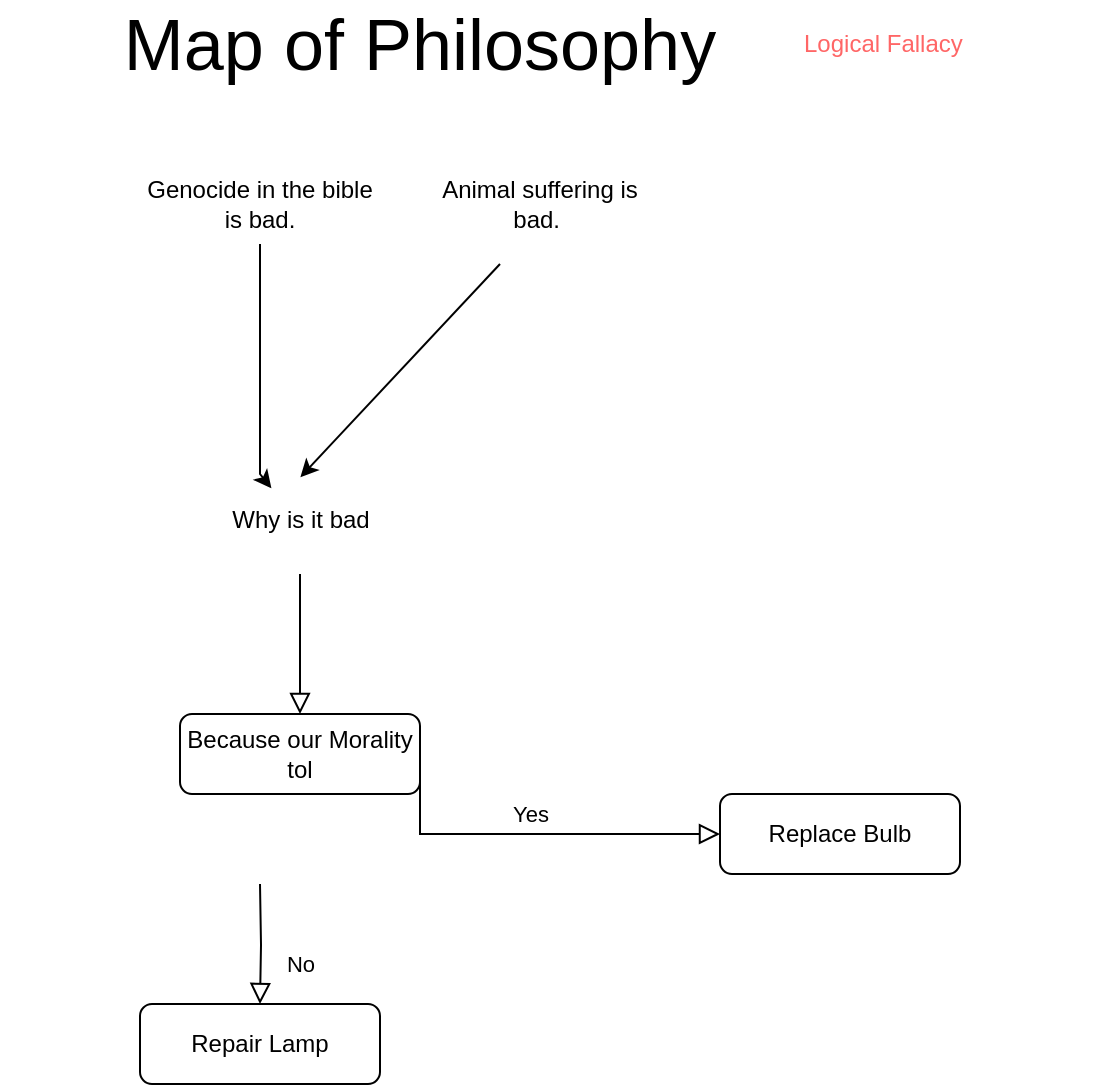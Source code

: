<mxfile version="24.8.3">
  <diagram id="C5RBs43oDa-KdzZeNtuy" name="Page-1">
    <mxGraphModel dx="1059" dy="677" grid="1" gridSize="10" guides="1" tooltips="1" connect="1" arrows="1" fold="1" page="1" pageScale="1" pageWidth="827" pageHeight="1169" math="0" shadow="0">
      <root>
        <mxCell id="WIyWlLk6GJQsqaUBKTNV-0" />
        <mxCell id="WIyWlLk6GJQsqaUBKTNV-1" parent="WIyWlLk6GJQsqaUBKTNV-0" />
        <mxCell id="WIyWlLk6GJQsqaUBKTNV-5" value="" style="edgeStyle=orthogonalEdgeStyle;rounded=0;html=1;jettySize=auto;orthogonalLoop=1;fontSize=11;endArrow=block;endFill=0;endSize=8;strokeWidth=1;shadow=0;labelBackgroundColor=none;" parent="WIyWlLk6GJQsqaUBKTNV-1" source="WIyWlLk6GJQsqaUBKTNV-6" target="WIyWlLk6GJQsqaUBKTNV-7" edge="1">
          <mxGeometry y="10" relative="1" as="geometry">
            <mxPoint as="offset" />
          </mxGeometry>
        </mxCell>
        <mxCell id="WIyWlLk6GJQsqaUBKTNV-6" value="Why is it bad" style="rhombus;html=1;shadow=0;fontFamily=Helvetica;fontSize=12;align=center;strokeWidth=1;spacing=6;spacingTop=-4;strokeColor=none;" parent="WIyWlLk6GJQsqaUBKTNV-1" vertex="1">
          <mxGeometry x="110" y="280" width="100" height="50" as="geometry" />
        </mxCell>
        <mxCell id="WIyWlLk6GJQsqaUBKTNV-7" value="Because our Morality&lt;div&gt;tol&lt;/div&gt;" style="rounded=1;whiteSpace=wrap;html=1;fontSize=12;glass=0;strokeWidth=1;shadow=0;" parent="WIyWlLk6GJQsqaUBKTNV-1" vertex="1">
          <mxGeometry x="100" y="400" width="120" height="40" as="geometry" />
        </mxCell>
        <mxCell id="WIyWlLk6GJQsqaUBKTNV-8" value="No" style="rounded=0;html=1;jettySize=auto;orthogonalLoop=1;fontSize=11;endArrow=block;endFill=0;endSize=8;strokeWidth=1;shadow=0;labelBackgroundColor=none;edgeStyle=orthogonalEdgeStyle;" parent="WIyWlLk6GJQsqaUBKTNV-1" target="WIyWlLk6GJQsqaUBKTNV-11" edge="1">
          <mxGeometry x="0.333" y="20" relative="1" as="geometry">
            <mxPoint as="offset" />
            <mxPoint x="140" y="485" as="sourcePoint" />
          </mxGeometry>
        </mxCell>
        <mxCell id="WIyWlLk6GJQsqaUBKTNV-9" value="Yes" style="edgeStyle=orthogonalEdgeStyle;rounded=0;html=1;jettySize=auto;orthogonalLoop=1;fontSize=11;endArrow=block;endFill=0;endSize=8;strokeWidth=1;shadow=0;labelBackgroundColor=none;exitX=1;exitY=0.5;exitDx=0;exitDy=0;" parent="WIyWlLk6GJQsqaUBKTNV-1" source="WIyWlLk6GJQsqaUBKTNV-7" target="WIyWlLk6GJQsqaUBKTNV-12" edge="1">
          <mxGeometry y="10" relative="1" as="geometry">
            <mxPoint as="offset" />
            <mxPoint x="230" y="450" as="sourcePoint" />
            <Array as="points">
              <mxPoint x="240" y="460" />
              <mxPoint x="240" y="460" />
            </Array>
          </mxGeometry>
        </mxCell>
        <mxCell id="WIyWlLk6GJQsqaUBKTNV-11" value="Repair Lamp" style="rounded=1;whiteSpace=wrap;html=1;fontSize=12;glass=0;strokeWidth=1;shadow=0;" parent="WIyWlLk6GJQsqaUBKTNV-1" vertex="1">
          <mxGeometry x="80" y="545" width="120" height="40" as="geometry" />
        </mxCell>
        <mxCell id="WIyWlLk6GJQsqaUBKTNV-12" value="Replace Bulb" style="rounded=1;whiteSpace=wrap;html=1;fontSize=12;glass=0;strokeWidth=1;shadow=0;" parent="WIyWlLk6GJQsqaUBKTNV-1" vertex="1">
          <mxGeometry x="370" y="440" width="120" height="40" as="geometry" />
        </mxCell>
        <mxCell id="QD0f9zcT27Hbj5ne9ohG-0" value="Genocide in the bible is bad." style="rounded=1;whiteSpace=wrap;html=1;fontSize=12;glass=0;strokeWidth=1;shadow=0;strokeColor=none;" vertex="1" parent="WIyWlLk6GJQsqaUBKTNV-1">
          <mxGeometry x="80" y="125" width="120" height="40" as="geometry" />
        </mxCell>
        <mxCell id="QD0f9zcT27Hbj5ne9ohG-2" value="Animal suffering is bad.&amp;nbsp;" style="rounded=1;whiteSpace=wrap;html=1;fontSize=12;glass=0;strokeWidth=1;shadow=0;strokeColor=none;" vertex="1" parent="WIyWlLk6GJQsqaUBKTNV-1">
          <mxGeometry x="220" y="125" width="120" height="40" as="geometry" />
        </mxCell>
        <mxCell id="QD0f9zcT27Hbj5ne9ohG-5" value="" style="endArrow=classic;html=1;rounded=0;entryX=0.502;entryY=0.032;entryDx=0;entryDy=0;entryPerimeter=0;" edge="1" parent="WIyWlLk6GJQsqaUBKTNV-1" target="WIyWlLk6GJQsqaUBKTNV-6">
          <mxGeometry width="50" height="50" relative="1" as="geometry">
            <mxPoint x="260" y="175" as="sourcePoint" />
            <mxPoint x="140" y="285" as="targetPoint" />
          </mxGeometry>
        </mxCell>
        <mxCell id="QD0f9zcT27Hbj5ne9ohG-6" value="&lt;font style=&quot;font-size: 36px;&quot;&gt;Map of Philosophy&lt;/font&gt;" style="text;html=1;align=center;verticalAlign=middle;whiteSpace=wrap;rounded=0;" vertex="1" parent="WIyWlLk6GJQsqaUBKTNV-1">
          <mxGeometry x="10" y="50" width="420" height="30" as="geometry" />
        </mxCell>
        <mxCell id="QD0f9zcT27Hbj5ne9ohG-8" value="Logical Fallacy" style="text;html=1;align=left;verticalAlign=middle;whiteSpace=wrap;rounded=0;fontColor=#FF6666;" vertex="1" parent="WIyWlLk6GJQsqaUBKTNV-1">
          <mxGeometry x="410" y="50" width="150" height="30" as="geometry" />
        </mxCell>
        <mxCell id="QD0f9zcT27Hbj5ne9ohG-10" value="" style="endArrow=classic;html=1;rounded=0;exitX=0.5;exitY=1;exitDx=0;exitDy=0;" edge="1" parent="WIyWlLk6GJQsqaUBKTNV-1" source="QD0f9zcT27Hbj5ne9ohG-0" target="WIyWlLk6GJQsqaUBKTNV-6">
          <mxGeometry width="50" height="50" relative="1" as="geometry">
            <mxPoint x="260" y="300" as="sourcePoint" />
            <mxPoint x="140" y="281" as="targetPoint" />
            <Array as="points">
              <mxPoint x="140" y="280" />
            </Array>
          </mxGeometry>
        </mxCell>
      </root>
    </mxGraphModel>
  </diagram>
</mxfile>
